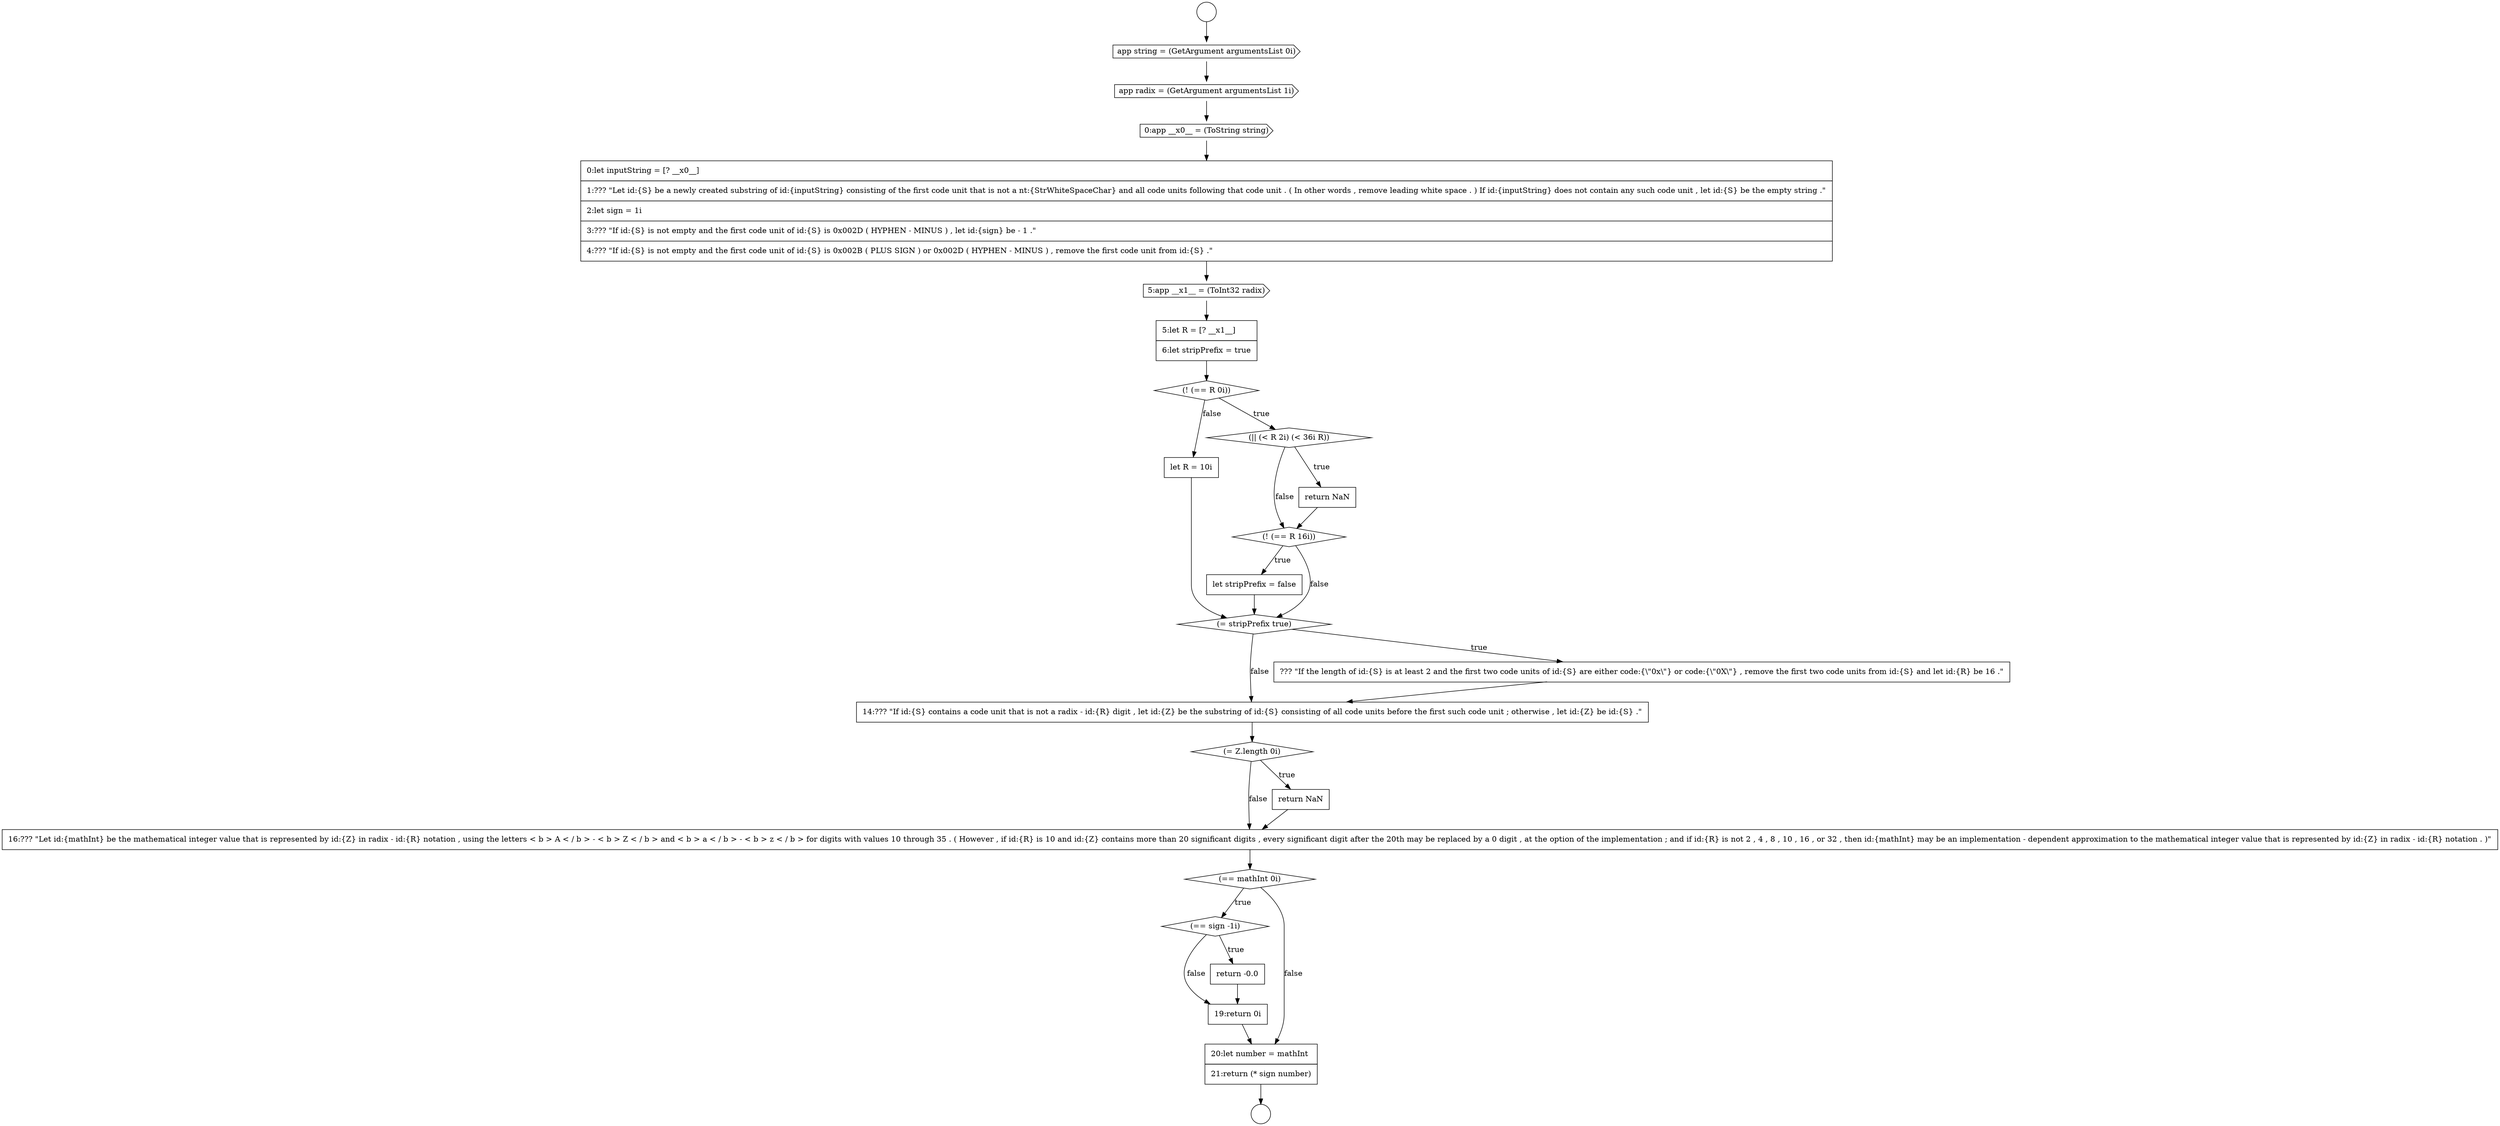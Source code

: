 digraph {
  node10495 [shape=diamond, label=<<font color="black">(= Z.length 0i)</font>> color="black" fillcolor="white" style=filled]
  node10478 [shape=circle label=" " color="black" fillcolor="white" style=filled]
  node10484 [shape=cds, label=<<font color="black">5:app __x1__ = (ToInt32 radix)</font>> color="black" fillcolor="white" style=filled]
  node10501 [shape=none, margin=0, label=<<font color="black">
    <table border="0" cellborder="1" cellspacing="0" cellpadding="10">
      <tr><td align="left">19:return 0i</td></tr>
    </table>
  </font>> color="black" fillcolor="white" style=filled]
  node10486 [shape=diamond, label=<<font color="black">(! (== R 0i))</font>> color="black" fillcolor="white" style=filled]
  node10497 [shape=none, margin=0, label=<<font color="black">
    <table border="0" cellborder="1" cellspacing="0" cellpadding="10">
      <tr><td align="left">16:??? &quot;Let id:{mathInt} be the mathematical integer value that is represented by id:{Z} in radix - id:{R} notation , using the letters &lt; b &gt; A &lt; / b &gt; - &lt; b &gt; Z &lt; / b &gt; and &lt; b &gt; a &lt; / b &gt; - &lt; b &gt; z &lt; / b &gt; for digits with values 10 through 35 . ( However , if id:{R} is 10 and id:{Z} contains more than 20 significant digits , every significant digit after the 20th may be replaced by a 0 digit , at the option of the implementation ; and if id:{R} is not 2 , 4 , 8 , 10 , 16 , or 32 , then id:{mathInt} may be an implementation - dependent approximation to the mathematical integer value that is represented by id:{Z} in radix - id:{R} notation . )&quot;</td></tr>
    </table>
  </font>> color="black" fillcolor="white" style=filled]
  node10491 [shape=none, margin=0, label=<<font color="black">
    <table border="0" cellborder="1" cellspacing="0" cellpadding="10">
      <tr><td align="left">let R = 10i</td></tr>
    </table>
  </font>> color="black" fillcolor="white" style=filled]
  node10494 [shape=none, margin=0, label=<<font color="black">
    <table border="0" cellborder="1" cellspacing="0" cellpadding="10">
      <tr><td align="left">14:??? &quot;If id:{S} contains a code unit that is not a radix - id:{R} digit , let id:{Z} be the substring of id:{S} consisting of all code units before the first such code unit ; otherwise , let id:{Z} be id:{S} .&quot;</td></tr>
    </table>
  </font>> color="black" fillcolor="white" style=filled]
  node10480 [shape=cds, label=<<font color="black">app string = (GetArgument argumentsList 0i)</font>> color="black" fillcolor="white" style=filled]
  node10493 [shape=none, margin=0, label=<<font color="black">
    <table border="0" cellborder="1" cellspacing="0" cellpadding="10">
      <tr><td align="left">??? &quot;If the length of id:{S} is at least 2 and the first two code units of id:{S} are either code:{\&quot;0x\&quot;} or code:{\&quot;0X\&quot;} , remove the first two code units from id:{S} and let id:{R} be 16 .&quot;</td></tr>
    </table>
  </font>> color="black" fillcolor="white" style=filled]
  node10489 [shape=diamond, label=<<font color="black">(! (== R 16i))</font>> color="black" fillcolor="white" style=filled]
  node10499 [shape=diamond, label=<<font color="black">(== sign -1i)</font>> color="black" fillcolor="white" style=filled]
  node10488 [shape=none, margin=0, label=<<font color="black">
    <table border="0" cellborder="1" cellspacing="0" cellpadding="10">
      <tr><td align="left">return NaN</td></tr>
    </table>
  </font>> color="black" fillcolor="white" style=filled]
  node10481 [shape=cds, label=<<font color="black">app radix = (GetArgument argumentsList 1i)</font>> color="black" fillcolor="white" style=filled]
  node10483 [shape=none, margin=0, label=<<font color="black">
    <table border="0" cellborder="1" cellspacing="0" cellpadding="10">
      <tr><td align="left">0:let inputString = [? __x0__]</td></tr>
      <tr><td align="left">1:??? &quot;Let id:{S} be a newly created substring of id:{inputString} consisting of the first code unit that is not a nt:{StrWhiteSpaceChar} and all code units following that code unit . ( In other words , remove leading white space . ) If id:{inputString} does not contain any such code unit , let id:{S} be the empty string .&quot;</td></tr>
      <tr><td align="left">2:let sign = 1i</td></tr>
      <tr><td align="left">3:??? &quot;If id:{S} is not empty and the first code unit of id:{S} is 0x002D ( HYPHEN - MINUS ) , let id:{sign} be - 1 .&quot;</td></tr>
      <tr><td align="left">4:??? &quot;If id:{S} is not empty and the first code unit of id:{S} is 0x002B ( PLUS SIGN ) or 0x002D ( HYPHEN - MINUS ) , remove the first code unit from id:{S} .&quot;</td></tr>
    </table>
  </font>> color="black" fillcolor="white" style=filled]
  node10502 [shape=none, margin=0, label=<<font color="black">
    <table border="0" cellborder="1" cellspacing="0" cellpadding="10">
      <tr><td align="left">20:let number = mathInt</td></tr>
      <tr><td align="left">21:return (* sign number)</td></tr>
    </table>
  </font>> color="black" fillcolor="white" style=filled]
  node10490 [shape=none, margin=0, label=<<font color="black">
    <table border="0" cellborder="1" cellspacing="0" cellpadding="10">
      <tr><td align="left">let stripPrefix = false</td></tr>
    </table>
  </font>> color="black" fillcolor="white" style=filled]
  node10498 [shape=diamond, label=<<font color="black">(== mathInt 0i)</font>> color="black" fillcolor="white" style=filled]
  node10487 [shape=diamond, label=<<font color="black">(|| (&lt; R 2i) (&lt; 36i R))</font>> color="black" fillcolor="white" style=filled]
  node10496 [shape=none, margin=0, label=<<font color="black">
    <table border="0" cellborder="1" cellspacing="0" cellpadding="10">
      <tr><td align="left">return NaN</td></tr>
    </table>
  </font>> color="black" fillcolor="white" style=filled]
  node10479 [shape=circle label=" " color="black" fillcolor="white" style=filled]
  node10500 [shape=none, margin=0, label=<<font color="black">
    <table border="0" cellborder="1" cellspacing="0" cellpadding="10">
      <tr><td align="left">return -0.0</td></tr>
    </table>
  </font>> color="black" fillcolor="white" style=filled]
  node10485 [shape=none, margin=0, label=<<font color="black">
    <table border="0" cellborder="1" cellspacing="0" cellpadding="10">
      <tr><td align="left">5:let R = [? __x1__]</td></tr>
      <tr><td align="left">6:let stripPrefix = true</td></tr>
    </table>
  </font>> color="black" fillcolor="white" style=filled]
  node10482 [shape=cds, label=<<font color="black">0:app __x0__ = (ToString string)</font>> color="black" fillcolor="white" style=filled]
  node10492 [shape=diamond, label=<<font color="black">(= stripPrefix true)</font>> color="black" fillcolor="white" style=filled]
  node10493 -> node10494 [ color="black"]
  node10481 -> node10482 [ color="black"]
  node10491 -> node10492 [ color="black"]
  node10500 -> node10501 [ color="black"]
  node10484 -> node10485 [ color="black"]
  node10478 -> node10480 [ color="black"]
  node10487 -> node10488 [label=<<font color="black">true</font>> color="black"]
  node10487 -> node10489 [label=<<font color="black">false</font>> color="black"]
  node10495 -> node10496 [label=<<font color="black">true</font>> color="black"]
  node10495 -> node10497 [label=<<font color="black">false</font>> color="black"]
  node10502 -> node10479 [ color="black"]
  node10492 -> node10493 [label=<<font color="black">true</font>> color="black"]
  node10492 -> node10494 [label=<<font color="black">false</font>> color="black"]
  node10485 -> node10486 [ color="black"]
  node10497 -> node10498 [ color="black"]
  node10489 -> node10490 [label=<<font color="black">true</font>> color="black"]
  node10489 -> node10492 [label=<<font color="black">false</font>> color="black"]
  node10480 -> node10481 [ color="black"]
  node10498 -> node10499 [label=<<font color="black">true</font>> color="black"]
  node10498 -> node10502 [label=<<font color="black">false</font>> color="black"]
  node10499 -> node10500 [label=<<font color="black">true</font>> color="black"]
  node10499 -> node10501 [label=<<font color="black">false</font>> color="black"]
  node10483 -> node10484 [ color="black"]
  node10496 -> node10497 [ color="black"]
  node10482 -> node10483 [ color="black"]
  node10501 -> node10502 [ color="black"]
  node10488 -> node10489 [ color="black"]
  node10494 -> node10495 [ color="black"]
  node10490 -> node10492 [ color="black"]
  node10486 -> node10487 [label=<<font color="black">true</font>> color="black"]
  node10486 -> node10491 [label=<<font color="black">false</font>> color="black"]
}
